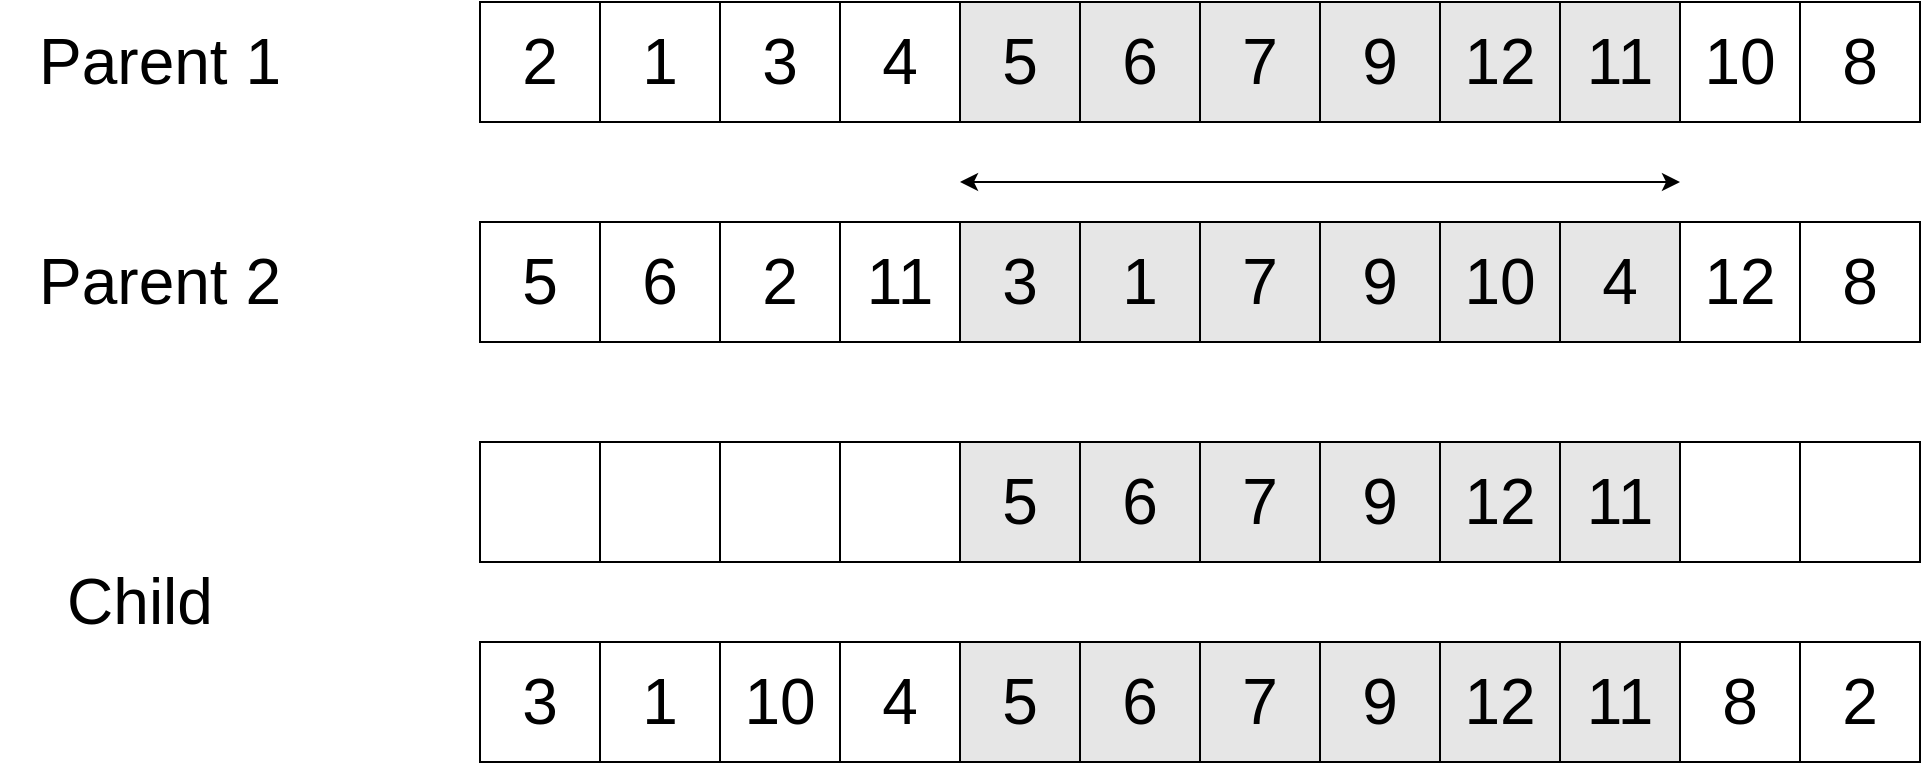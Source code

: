 <mxfile version="14.0.1" type="device"><diagram id="xfsYq8l6Nz-4sB4LuaAN" name="Page-1"><mxGraphModel dx="2272" dy="705" grid="1" gridSize="10" guides="1" tooltips="1" connect="1" arrows="1" fold="1" page="1" pageScale="1" pageWidth="850" pageHeight="1100" math="0" shadow="0"><root><mxCell id="0"/><mxCell id="1" parent="0"/><mxCell id="QOHzw4Z933pNpcGOoUgG-1" value="&lt;font style=&quot;font-size: 32px&quot;&gt;2&lt;/font&gt;" style="rounded=0;whiteSpace=wrap;html=1;" parent="1" vertex="1"><mxGeometry x="70" y="40" width="60" height="60" as="geometry"/></mxCell><mxCell id="QOHzw4Z933pNpcGOoUgG-11" value="&lt;font style=&quot;font-size: 32px&quot;&gt;1&lt;/font&gt;" style="rounded=0;whiteSpace=wrap;html=1;" parent="1" vertex="1"><mxGeometry x="130" y="40" width="60" height="60" as="geometry"/></mxCell><mxCell id="QOHzw4Z933pNpcGOoUgG-12" value="&lt;font style=&quot;font-size: 32px&quot;&gt;3&lt;/font&gt;" style="rounded=0;whiteSpace=wrap;html=1;" parent="1" vertex="1"><mxGeometry x="190" y="40" width="60" height="60" as="geometry"/></mxCell><mxCell id="QOHzw4Z933pNpcGOoUgG-13" value="&lt;font style=&quot;font-size: 32px&quot;&gt;4&lt;/font&gt;" style="rounded=0;whiteSpace=wrap;html=1;fillColor=#FFFFFF;" parent="1" vertex="1"><mxGeometry x="250" y="40" width="60" height="60" as="geometry"/></mxCell><mxCell id="QOHzw4Z933pNpcGOoUgG-14" value="&lt;font style=&quot;font-size: 32px&quot;&gt;5&lt;/font&gt;" style="rounded=0;whiteSpace=wrap;html=1;fillColor=#E6E6E6;" parent="1" vertex="1"><mxGeometry x="310" y="40" width="60" height="60" as="geometry"/></mxCell><mxCell id="QOHzw4Z933pNpcGOoUgG-15" value="&lt;font style=&quot;font-size: 32px&quot;&gt;6&lt;/font&gt;" style="rounded=0;whiteSpace=wrap;html=1;fillColor=#E6E6E6;" parent="1" vertex="1"><mxGeometry x="370" y="40" width="60" height="60" as="geometry"/></mxCell><mxCell id="QOHzw4Z933pNpcGOoUgG-17" value="&lt;font style=&quot;font-size: 32px&quot;&gt;7&lt;/font&gt;" style="rounded=0;whiteSpace=wrap;html=1;fillColor=#E6E6E6;" parent="1" vertex="1"><mxGeometry x="430" y="40" width="60" height="60" as="geometry"/></mxCell><mxCell id="QOHzw4Z933pNpcGOoUgG-18" value="&lt;font style=&quot;font-size: 32px&quot;&gt;9&lt;/font&gt;" style="rounded=0;whiteSpace=wrap;html=1;fillColor=#E6E6E6;" parent="1" vertex="1"><mxGeometry x="490" y="40" width="60" height="60" as="geometry"/></mxCell><mxCell id="QOHzw4Z933pNpcGOoUgG-19" value="&lt;font style=&quot;font-size: 32px&quot;&gt;12&lt;/font&gt;" style="rounded=0;whiteSpace=wrap;html=1;fillColor=#E6E6E6;" parent="1" vertex="1"><mxGeometry x="550" y="40" width="60" height="60" as="geometry"/></mxCell><mxCell id="QOHzw4Z933pNpcGOoUgG-20" value="&lt;font style=&quot;font-size: 32px&quot;&gt;11&lt;/font&gt;" style="rounded=0;whiteSpace=wrap;html=1;fillColor=#E6E6E6;" parent="1" vertex="1"><mxGeometry x="610" y="40" width="60" height="60" as="geometry"/></mxCell><mxCell id="QOHzw4Z933pNpcGOoUgG-21" value="&lt;font style=&quot;font-size: 32px&quot;&gt;10&lt;/font&gt;" style="rounded=0;whiteSpace=wrap;html=1;" parent="1" vertex="1"><mxGeometry x="670" y="40" width="60" height="60" as="geometry"/></mxCell><mxCell id="QOHzw4Z933pNpcGOoUgG-22" value="&lt;font style=&quot;font-size: 32px&quot;&gt;8&lt;/font&gt;" style="rounded=0;whiteSpace=wrap;html=1;" parent="1" vertex="1"><mxGeometry x="730" y="40" width="60" height="60" as="geometry"/></mxCell><mxCell id="QOHzw4Z933pNpcGOoUgG-101" value="&lt;font style=&quot;font-size: 32px&quot;&gt;Parent 1&lt;/font&gt;" style="text;html=1;strokeColor=none;fillColor=none;align=center;verticalAlign=middle;whiteSpace=wrap;rounded=0;strokeWidth=32;" parent="1" vertex="1"><mxGeometry x="-160" y="60" width="140" height="20" as="geometry"/></mxCell><mxCell id="QOHzw4Z933pNpcGOoUgG-135" value="&lt;font style=&quot;font-size: 32px&quot;&gt;5&lt;/font&gt;" style="rounded=0;whiteSpace=wrap;html=1;" parent="1" vertex="1"><mxGeometry x="70" y="150" width="60" height="60" as="geometry"/></mxCell><mxCell id="QOHzw4Z933pNpcGOoUgG-136" value="&lt;span style=&quot;font-size: 32px&quot;&gt;6&lt;/span&gt;" style="rounded=0;whiteSpace=wrap;html=1;" parent="1" vertex="1"><mxGeometry x="130" y="150" width="60" height="60" as="geometry"/></mxCell><mxCell id="QOHzw4Z933pNpcGOoUgG-137" value="&lt;font style=&quot;font-size: 32px&quot;&gt;2&lt;/font&gt;" style="rounded=0;whiteSpace=wrap;html=1;" parent="1" vertex="1"><mxGeometry x="190" y="150" width="60" height="60" as="geometry"/></mxCell><mxCell id="QOHzw4Z933pNpcGOoUgG-138" value="&lt;font style=&quot;font-size: 32px&quot;&gt;11&lt;/font&gt;" style="rounded=0;whiteSpace=wrap;html=1;fillColor=#FFFFFF;" parent="1" vertex="1"><mxGeometry x="250" y="150" width="60" height="60" as="geometry"/></mxCell><mxCell id="QOHzw4Z933pNpcGOoUgG-139" value="&lt;font style=&quot;font-size: 32px&quot;&gt;3&lt;/font&gt;" style="rounded=0;whiteSpace=wrap;html=1;fillColor=#E6E6E6;" parent="1" vertex="1"><mxGeometry x="310" y="150" width="60" height="60" as="geometry"/></mxCell><mxCell id="QOHzw4Z933pNpcGOoUgG-140" value="&lt;font style=&quot;font-size: 32px&quot;&gt;1&lt;/font&gt;" style="rounded=0;whiteSpace=wrap;html=1;fillColor=#E6E6E6;" parent="1" vertex="1"><mxGeometry x="370" y="150" width="60" height="60" as="geometry"/></mxCell><mxCell id="QOHzw4Z933pNpcGOoUgG-141" value="&lt;font style=&quot;font-size: 32px&quot;&gt;7&lt;/font&gt;" style="rounded=0;whiteSpace=wrap;html=1;fillColor=#E6E6E6;" parent="1" vertex="1"><mxGeometry x="430" y="150" width="60" height="60" as="geometry"/></mxCell><mxCell id="QOHzw4Z933pNpcGOoUgG-142" value="&lt;font style=&quot;font-size: 32px&quot;&gt;9&lt;/font&gt;" style="rounded=0;whiteSpace=wrap;html=1;fillColor=#E6E6E6;" parent="1" vertex="1"><mxGeometry x="490" y="150" width="60" height="60" as="geometry"/></mxCell><mxCell id="QOHzw4Z933pNpcGOoUgG-143" value="&lt;font style=&quot;font-size: 32px&quot;&gt;10&lt;/font&gt;" style="rounded=0;whiteSpace=wrap;html=1;fillColor=#E6E6E6;" parent="1" vertex="1"><mxGeometry x="550" y="150" width="60" height="60" as="geometry"/></mxCell><mxCell id="QOHzw4Z933pNpcGOoUgG-144" value="&lt;font style=&quot;font-size: 32px&quot;&gt;4&lt;/font&gt;" style="rounded=0;whiteSpace=wrap;html=1;fillColor=#E6E6E6;" parent="1" vertex="1"><mxGeometry x="610" y="150" width="60" height="60" as="geometry"/></mxCell><mxCell id="QOHzw4Z933pNpcGOoUgG-145" value="&lt;span style=&quot;font-size: 32px&quot;&gt;12&lt;/span&gt;" style="rounded=0;whiteSpace=wrap;html=1;" parent="1" vertex="1"><mxGeometry x="670" y="150" width="60" height="60" as="geometry"/></mxCell><mxCell id="QOHzw4Z933pNpcGOoUgG-146" value="&lt;span style=&quot;font-size: 32px&quot;&gt;8&lt;/span&gt;" style="rounded=0;whiteSpace=wrap;html=1;" parent="1" vertex="1"><mxGeometry x="730" y="150" width="60" height="60" as="geometry"/></mxCell><mxCell id="XIAi5rGjUhf5QrICsyyx-1" value="&lt;font style=&quot;font-size: 32px&quot;&gt;Parent 2&lt;/font&gt;" style="text;html=1;strokeColor=none;fillColor=none;align=center;verticalAlign=middle;whiteSpace=wrap;rounded=0;strokeWidth=32;" vertex="1" parent="1"><mxGeometry x="-160" y="170" width="140" height="20" as="geometry"/></mxCell><mxCell id="XIAi5rGjUhf5QrICsyyx-2" value="" style="endArrow=classic;startArrow=classic;html=1;" edge="1" parent="1"><mxGeometry width="50" height="50" relative="1" as="geometry"><mxPoint x="310" y="130" as="sourcePoint"/><mxPoint x="670" y="130" as="targetPoint"/></mxGeometry></mxCell><mxCell id="XIAi5rGjUhf5QrICsyyx-4" value="" style="rounded=0;whiteSpace=wrap;html=1;" vertex="1" parent="1"><mxGeometry x="70" y="260" width="60" height="60" as="geometry"/></mxCell><mxCell id="XIAi5rGjUhf5QrICsyyx-5" value="" style="rounded=0;whiteSpace=wrap;html=1;" vertex="1" parent="1"><mxGeometry x="130" y="260" width="60" height="60" as="geometry"/></mxCell><mxCell id="XIAi5rGjUhf5QrICsyyx-6" value="" style="rounded=0;whiteSpace=wrap;html=1;" vertex="1" parent="1"><mxGeometry x="190" y="260" width="60" height="60" as="geometry"/></mxCell><mxCell id="XIAi5rGjUhf5QrICsyyx-7" value="" style="rounded=0;whiteSpace=wrap;html=1;fillColor=#FFFFFF;" vertex="1" parent="1"><mxGeometry x="250" y="260" width="60" height="60" as="geometry"/></mxCell><mxCell id="XIAi5rGjUhf5QrICsyyx-8" value="" style="rounded=0;whiteSpace=wrap;html=1;fillColor=#E6E6E6;" vertex="1" parent="1"><mxGeometry x="310" y="260" width="60" height="60" as="geometry"/></mxCell><mxCell id="XIAi5rGjUhf5QrICsyyx-9" value="" style="rounded=0;whiteSpace=wrap;html=1;fillColor=#E6E6E6;" vertex="1" parent="1"><mxGeometry x="370" y="260" width="60" height="60" as="geometry"/></mxCell><mxCell id="XIAi5rGjUhf5QrICsyyx-10" value="" style="rounded=0;whiteSpace=wrap;html=1;fillColor=#E6E6E6;" vertex="1" parent="1"><mxGeometry x="430" y="260" width="60" height="60" as="geometry"/></mxCell><mxCell id="XIAi5rGjUhf5QrICsyyx-11" value="" style="rounded=0;whiteSpace=wrap;html=1;fillColor=#E6E6E6;" vertex="1" parent="1"><mxGeometry x="490" y="260" width="60" height="60" as="geometry"/></mxCell><mxCell id="XIAi5rGjUhf5QrICsyyx-12" value="" style="rounded=0;whiteSpace=wrap;html=1;fillColor=#E6E6E6;" vertex="1" parent="1"><mxGeometry x="550" y="260" width="60" height="60" as="geometry"/></mxCell><mxCell id="XIAi5rGjUhf5QrICsyyx-13" value="" style="rounded=0;whiteSpace=wrap;html=1;fillColor=#E6E6E6;" vertex="1" parent="1"><mxGeometry x="610" y="260" width="60" height="60" as="geometry"/></mxCell><mxCell id="XIAi5rGjUhf5QrICsyyx-14" value="" style="rounded=0;whiteSpace=wrap;html=1;" vertex="1" parent="1"><mxGeometry x="670" y="260" width="60" height="60" as="geometry"/></mxCell><mxCell id="XIAi5rGjUhf5QrICsyyx-15" value="" style="rounded=0;whiteSpace=wrap;html=1;" vertex="1" parent="1"><mxGeometry x="730" y="260" width="60" height="60" as="geometry"/></mxCell><mxCell id="XIAi5rGjUhf5QrICsyyx-16" value="&lt;font style=&quot;font-size: 32px&quot;&gt;Child&lt;/font&gt;" style="text;html=1;strokeColor=none;fillColor=none;align=center;verticalAlign=middle;whiteSpace=wrap;rounded=0;strokeWidth=32;" vertex="1" parent="1"><mxGeometry x="-170" y="330" width="140" height="20" as="geometry"/></mxCell><mxCell id="XIAi5rGjUhf5QrICsyyx-17" value="&lt;font style=&quot;font-size: 32px&quot;&gt;5&lt;/font&gt;" style="rounded=0;whiteSpace=wrap;html=1;fillColor=#E6E6E6;" vertex="1" parent="1"><mxGeometry x="310" y="260" width="60" height="60" as="geometry"/></mxCell><mxCell id="XIAi5rGjUhf5QrICsyyx-18" value="&lt;font style=&quot;font-size: 32px&quot;&gt;6&lt;/font&gt;" style="rounded=0;whiteSpace=wrap;html=1;fillColor=#E6E6E6;" vertex="1" parent="1"><mxGeometry x="370" y="260" width="60" height="60" as="geometry"/></mxCell><mxCell id="XIAi5rGjUhf5QrICsyyx-19" value="&lt;font style=&quot;font-size: 32px&quot;&gt;7&lt;/font&gt;" style="rounded=0;whiteSpace=wrap;html=1;fillColor=#E6E6E6;" vertex="1" parent="1"><mxGeometry x="430" y="260" width="60" height="60" as="geometry"/></mxCell><mxCell id="XIAi5rGjUhf5QrICsyyx-20" value="&lt;font style=&quot;font-size: 32px&quot;&gt;9&lt;/font&gt;" style="rounded=0;whiteSpace=wrap;html=1;fillColor=#E6E6E6;" vertex="1" parent="1"><mxGeometry x="490" y="260" width="60" height="60" as="geometry"/></mxCell><mxCell id="XIAi5rGjUhf5QrICsyyx-21" value="&lt;font style=&quot;font-size: 32px&quot;&gt;12&lt;/font&gt;" style="rounded=0;whiteSpace=wrap;html=1;fillColor=#E6E6E6;" vertex="1" parent="1"><mxGeometry x="550" y="260" width="60" height="60" as="geometry"/></mxCell><mxCell id="XIAi5rGjUhf5QrICsyyx-22" value="&lt;font style=&quot;font-size: 32px&quot;&gt;11&lt;/font&gt;" style="rounded=0;whiteSpace=wrap;html=1;fillColor=#E6E6E6;" vertex="1" parent="1"><mxGeometry x="610" y="260" width="60" height="60" as="geometry"/></mxCell><mxCell id="XIAi5rGjUhf5QrICsyyx-46" value="" style="rounded=0;whiteSpace=wrap;html=1;fillColor=#E6E6E6;" vertex="1" parent="1"><mxGeometry x="310" y="360" width="60" height="60" as="geometry"/></mxCell><mxCell id="XIAi5rGjUhf5QrICsyyx-47" value="" style="rounded=0;whiteSpace=wrap;html=1;fillColor=#E6E6E6;" vertex="1" parent="1"><mxGeometry x="370" y="360" width="60" height="60" as="geometry"/></mxCell><mxCell id="XIAi5rGjUhf5QrICsyyx-48" value="" style="rounded=0;whiteSpace=wrap;html=1;fillColor=#E6E6E6;" vertex="1" parent="1"><mxGeometry x="430" y="360" width="60" height="60" as="geometry"/></mxCell><mxCell id="XIAi5rGjUhf5QrICsyyx-49" value="" style="rounded=0;whiteSpace=wrap;html=1;fillColor=#E6E6E6;" vertex="1" parent="1"><mxGeometry x="490" y="360" width="60" height="60" as="geometry"/></mxCell><mxCell id="XIAi5rGjUhf5QrICsyyx-50" value="" style="rounded=0;whiteSpace=wrap;html=1;fillColor=#E6E6E6;" vertex="1" parent="1"><mxGeometry x="550" y="360" width="60" height="60" as="geometry"/></mxCell><mxCell id="XIAi5rGjUhf5QrICsyyx-51" value="" style="rounded=0;whiteSpace=wrap;html=1;fillColor=#E6E6E6;" vertex="1" parent="1"><mxGeometry x="610" y="360" width="60" height="60" as="geometry"/></mxCell><mxCell id="XIAi5rGjUhf5QrICsyyx-52" value="&lt;span style=&quot;font-size: 32px&quot;&gt;8&lt;/span&gt;" style="rounded=0;whiteSpace=wrap;html=1;" vertex="1" parent="1"><mxGeometry x="670" y="360" width="60" height="60" as="geometry"/></mxCell><mxCell id="XIAi5rGjUhf5QrICsyyx-53" value="&lt;span style=&quot;font-size: 32px&quot;&gt;2&lt;/span&gt;" style="rounded=0;whiteSpace=wrap;html=1;" vertex="1" parent="1"><mxGeometry x="730" y="360" width="60" height="60" as="geometry"/></mxCell><mxCell id="XIAi5rGjUhf5QrICsyyx-54" value="&lt;font style=&quot;font-size: 32px&quot;&gt;5&lt;/font&gt;" style="rounded=0;whiteSpace=wrap;html=1;fillColor=#E6E6E6;" vertex="1" parent="1"><mxGeometry x="310" y="360" width="60" height="60" as="geometry"/></mxCell><mxCell id="XIAi5rGjUhf5QrICsyyx-55" value="&lt;font style=&quot;font-size: 32px&quot;&gt;6&lt;/font&gt;" style="rounded=0;whiteSpace=wrap;html=1;fillColor=#E6E6E6;" vertex="1" parent="1"><mxGeometry x="370" y="360" width="60" height="60" as="geometry"/></mxCell><mxCell id="XIAi5rGjUhf5QrICsyyx-56" value="&lt;font style=&quot;font-size: 32px&quot;&gt;7&lt;/font&gt;" style="rounded=0;whiteSpace=wrap;html=1;fillColor=#E6E6E6;" vertex="1" parent="1"><mxGeometry x="430" y="360" width="60" height="60" as="geometry"/></mxCell><mxCell id="XIAi5rGjUhf5QrICsyyx-57" value="&lt;font style=&quot;font-size: 32px&quot;&gt;9&lt;/font&gt;" style="rounded=0;whiteSpace=wrap;html=1;fillColor=#E6E6E6;" vertex="1" parent="1"><mxGeometry x="490" y="360" width="60" height="60" as="geometry"/></mxCell><mxCell id="XIAi5rGjUhf5QrICsyyx-58" value="&lt;font style=&quot;font-size: 32px&quot;&gt;12&lt;/font&gt;" style="rounded=0;whiteSpace=wrap;html=1;fillColor=#E6E6E6;" vertex="1" parent="1"><mxGeometry x="550" y="360" width="60" height="60" as="geometry"/></mxCell><mxCell id="XIAi5rGjUhf5QrICsyyx-59" value="&lt;font style=&quot;font-size: 32px&quot;&gt;11&lt;/font&gt;" style="rounded=0;whiteSpace=wrap;html=1;fillColor=#E6E6E6;" vertex="1" parent="1"><mxGeometry x="610" y="360" width="60" height="60" as="geometry"/></mxCell><mxCell id="XIAi5rGjUhf5QrICsyyx-60" style="edgeStyle=orthogonalEdgeStyle;rounded=0;orthogonalLoop=1;jettySize=auto;html=1;exitX=0;exitY=0.5;exitDx=0;exitDy=0;entryX=0.167;entryY=0.5;entryDx=0;entryDy=0;entryPerimeter=0;" edge="1" parent="1"><mxGeometry relative="1" as="geometry"><mxPoint x="70" y="390" as="sourcePoint"/><mxPoint x="80.02" y="390" as="targetPoint"/></mxGeometry></mxCell><mxCell id="XIAi5rGjUhf5QrICsyyx-61" value="&lt;span style=&quot;font-size: 32px&quot;&gt;3&lt;/span&gt;" style="rounded=0;whiteSpace=wrap;html=1;" vertex="1" parent="1"><mxGeometry x="70" y="360" width="60" height="60" as="geometry"/></mxCell><mxCell id="XIAi5rGjUhf5QrICsyyx-62" value="&lt;span style=&quot;font-size: 32px&quot;&gt;1&lt;/span&gt;" style="rounded=0;whiteSpace=wrap;html=1;" vertex="1" parent="1"><mxGeometry x="130" y="360" width="60" height="60" as="geometry"/></mxCell><mxCell id="XIAi5rGjUhf5QrICsyyx-63" value="&lt;span style=&quot;font-size: 32px&quot;&gt;10&lt;/span&gt;" style="rounded=0;whiteSpace=wrap;html=1;" vertex="1" parent="1"><mxGeometry x="190" y="360" width="60" height="60" as="geometry"/></mxCell><mxCell id="XIAi5rGjUhf5QrICsyyx-64" value="&lt;span style=&quot;font-size: 32px&quot;&gt;4&lt;/span&gt;" style="rounded=0;whiteSpace=wrap;html=1;" vertex="1" parent="1"><mxGeometry x="250" y="360" width="60" height="60" as="geometry"/></mxCell></root></mxGraphModel></diagram></mxfile>